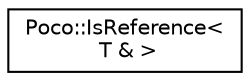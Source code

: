 digraph "Graphical Class Hierarchy"
{
 // LATEX_PDF_SIZE
  edge [fontname="Helvetica",fontsize="10",labelfontname="Helvetica",labelfontsize="10"];
  node [fontname="Helvetica",fontsize="10",shape=record];
  rankdir="LR";
  Node0 [label="Poco::IsReference\<\l T & \>",height=0.2,width=0.4,color="black", fillcolor="white", style="filled",URL="$structPoco_1_1IsReference_3_01T_01_6_01_4.html",tooltip=" "];
}
